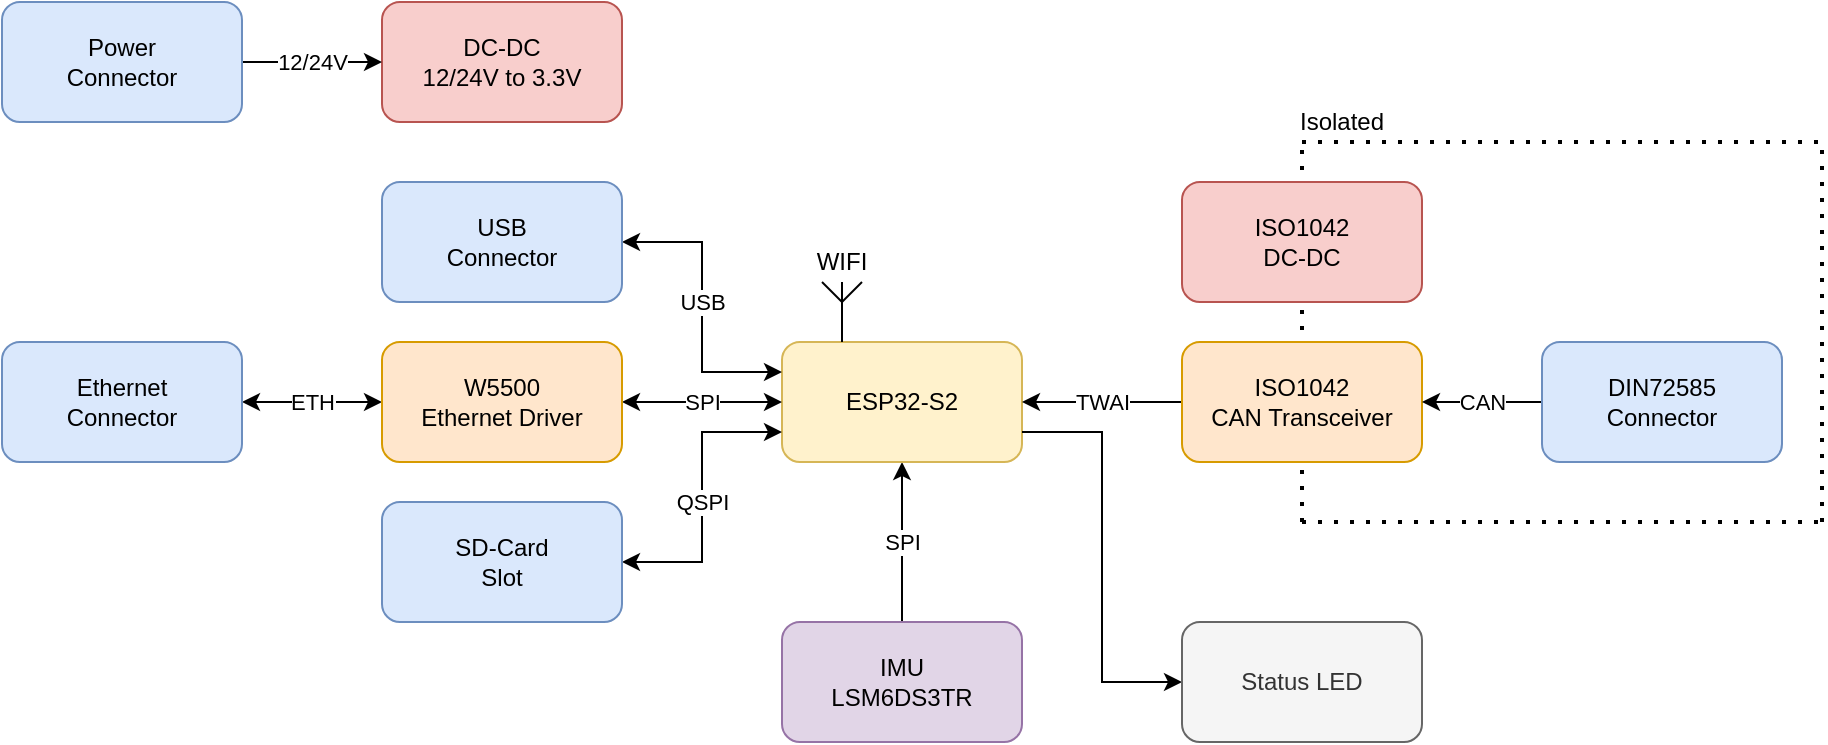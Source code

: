 <mxfile version="15.3.8" type="github">
  <diagram id="efnQxXfEBxXpbUYj1lGG" name="Page-1">
    <mxGraphModel dx="1178" dy="641" grid="1" gridSize="10" guides="1" tooltips="1" connect="1" arrows="1" fold="1" page="1" pageScale="1" pageWidth="850" pageHeight="1100" math="0" shadow="0">
      <root>
        <mxCell id="0" />
        <mxCell id="1" parent="0" />
        <mxCell id="H4YTOPenemWSvNGpPT6h-30" value="" style="endArrow=none;dashed=1;html=1;dashPattern=1 3;strokeWidth=2;" edge="1" parent="1">
          <mxGeometry width="50" height="50" relative="1" as="geometry">
            <mxPoint x="710" y="520" as="sourcePoint" />
            <mxPoint x="710" y="330" as="targetPoint" />
          </mxGeometry>
        </mxCell>
        <mxCell id="H4YTOPenemWSvNGpPT6h-17" value="SPI" style="edgeStyle=orthogonalEdgeStyle;rounded=0;orthogonalLoop=1;jettySize=auto;html=1;exitX=0.5;exitY=1;exitDx=0;exitDy=0;entryX=0.5;entryY=0;entryDx=0;entryDy=0;startArrow=classic;startFill=1;endArrow=none;endFill=0;" edge="1" parent="1" source="H4YTOPenemWSvNGpPT6h-1" target="H4YTOPenemWSvNGpPT6h-16">
          <mxGeometry relative="1" as="geometry" />
        </mxCell>
        <mxCell id="H4YTOPenemWSvNGpPT6h-1" value="ESP32-S2" style="rounded=1;whiteSpace=wrap;html=1;fillColor=#fff2cc;strokeColor=#d6b656;" vertex="1" parent="1">
          <mxGeometry x="450" y="430" width="120" height="60" as="geometry" />
        </mxCell>
        <mxCell id="H4YTOPenemWSvNGpPT6h-18" value="TWAI" style="edgeStyle=orthogonalEdgeStyle;rounded=0;orthogonalLoop=1;jettySize=auto;html=1;exitX=0;exitY=0.5;exitDx=0;exitDy=0;entryX=1;entryY=0.5;entryDx=0;entryDy=0;startArrow=none;startFill=0;endArrow=classic;endFill=1;" edge="1" parent="1" source="H4YTOPenemWSvNGpPT6h-2" target="H4YTOPenemWSvNGpPT6h-1">
          <mxGeometry relative="1" as="geometry" />
        </mxCell>
        <mxCell id="H4YTOPenemWSvNGpPT6h-2" value="ISO1042&lt;br&gt;CAN Transceiver" style="rounded=1;whiteSpace=wrap;html=1;fillColor=#ffe6cc;strokeColor=#d79b00;" vertex="1" parent="1">
          <mxGeometry x="650" y="430" width="120" height="60" as="geometry" />
        </mxCell>
        <mxCell id="H4YTOPenemWSvNGpPT6h-15" value="QSPI" style="edgeStyle=orthogonalEdgeStyle;rounded=0;orthogonalLoop=1;jettySize=auto;html=1;exitX=1;exitY=0.5;exitDx=0;exitDy=0;entryX=0;entryY=0.75;entryDx=0;entryDy=0;startArrow=classic;startFill=1;" edge="1" parent="1" source="H4YTOPenemWSvNGpPT6h-3" target="H4YTOPenemWSvNGpPT6h-1">
          <mxGeometry x="-0.034" relative="1" as="geometry">
            <Array as="points">
              <mxPoint x="410" y="540" />
              <mxPoint x="410" y="475" />
            </Array>
            <mxPoint as="offset" />
          </mxGeometry>
        </mxCell>
        <mxCell id="H4YTOPenemWSvNGpPT6h-3" value="SD-Card&lt;br&gt;Slot" style="rounded=1;whiteSpace=wrap;html=1;fillColor=#dae8fc;strokeColor=#6c8ebf;" vertex="1" parent="1">
          <mxGeometry x="250" y="510" width="120" height="60" as="geometry" />
        </mxCell>
        <mxCell id="H4YTOPenemWSvNGpPT6h-13" value="SPI" style="edgeStyle=orthogonalEdgeStyle;rounded=0;orthogonalLoop=1;jettySize=auto;html=1;exitX=1;exitY=0.5;exitDx=0;exitDy=0;entryX=0;entryY=0.5;entryDx=0;entryDy=0;startArrow=classic;startFill=1;" edge="1" parent="1" source="H4YTOPenemWSvNGpPT6h-7" target="H4YTOPenemWSvNGpPT6h-1">
          <mxGeometry relative="1" as="geometry" />
        </mxCell>
        <mxCell id="H4YTOPenemWSvNGpPT6h-20" value="ETH" style="edgeStyle=orthogonalEdgeStyle;rounded=0;orthogonalLoop=1;jettySize=auto;html=1;exitX=0;exitY=0.5;exitDx=0;exitDy=0;entryX=1;entryY=0.5;entryDx=0;entryDy=0;startArrow=classic;startFill=1;endArrow=classic;endFill=1;" edge="1" parent="1" source="H4YTOPenemWSvNGpPT6h-7" target="H4YTOPenemWSvNGpPT6h-19">
          <mxGeometry relative="1" as="geometry" />
        </mxCell>
        <mxCell id="H4YTOPenemWSvNGpPT6h-7" value="W5500&lt;br&gt;Ethernet Driver" style="rounded=1;whiteSpace=wrap;html=1;fillColor=#ffe6cc;strokeColor=#d79b00;" vertex="1" parent="1">
          <mxGeometry x="250" y="430" width="120" height="60" as="geometry" />
        </mxCell>
        <mxCell id="H4YTOPenemWSvNGpPT6h-8" value="DC-DC&lt;br&gt;12/24V to 3.3V" style="rounded=1;whiteSpace=wrap;html=1;fillColor=#f8cecc;strokeColor=#b85450;" vertex="1" parent="1">
          <mxGeometry x="250" y="260" width="120" height="60" as="geometry" />
        </mxCell>
        <mxCell id="H4YTOPenemWSvNGpPT6h-10" value="ISO1042&lt;br&gt;DC-DC" style="rounded=1;whiteSpace=wrap;html=1;fillColor=#f8cecc;strokeColor=#b85450;" vertex="1" parent="1">
          <mxGeometry x="650" y="350" width="120" height="60" as="geometry" />
        </mxCell>
        <mxCell id="H4YTOPenemWSvNGpPT6h-12" value="USB" style="edgeStyle=orthogonalEdgeStyle;rounded=0;orthogonalLoop=1;jettySize=auto;html=1;exitX=1;exitY=0.5;exitDx=0;exitDy=0;entryX=0;entryY=0.25;entryDx=0;entryDy=0;startArrow=classic;startFill=1;" edge="1" parent="1" source="H4YTOPenemWSvNGpPT6h-11" target="H4YTOPenemWSvNGpPT6h-1">
          <mxGeometry x="-0.035" relative="1" as="geometry">
            <Array as="points">
              <mxPoint x="410" y="380" />
              <mxPoint x="410" y="445" />
            </Array>
            <mxPoint as="offset" />
          </mxGeometry>
        </mxCell>
        <mxCell id="H4YTOPenemWSvNGpPT6h-11" value="USB&lt;br&gt;Connector" style="rounded=1;whiteSpace=wrap;html=1;fillColor=#dae8fc;strokeColor=#6c8ebf;" vertex="1" parent="1">
          <mxGeometry x="250" y="350" width="120" height="60" as="geometry" />
        </mxCell>
        <mxCell id="H4YTOPenemWSvNGpPT6h-16" value="IMU&lt;br&gt;LSM6DS3TR" style="rounded=1;whiteSpace=wrap;html=1;fillColor=#e1d5e7;strokeColor=#9673a6;" vertex="1" parent="1">
          <mxGeometry x="450" y="570" width="120" height="60" as="geometry" />
        </mxCell>
        <mxCell id="H4YTOPenemWSvNGpPT6h-19" value="Ethernet&lt;br&gt;Connector" style="rounded=1;whiteSpace=wrap;html=1;fillColor=#dae8fc;strokeColor=#6c8ebf;" vertex="1" parent="1">
          <mxGeometry x="60" y="430" width="120" height="60" as="geometry" />
        </mxCell>
        <mxCell id="H4YTOPenemWSvNGpPT6h-24" value="" style="endArrow=none;html=1;" edge="1" parent="1">
          <mxGeometry width="50" height="50" relative="1" as="geometry">
            <mxPoint x="480" y="430" as="sourcePoint" />
            <mxPoint x="480" y="400" as="targetPoint" />
          </mxGeometry>
        </mxCell>
        <mxCell id="H4YTOPenemWSvNGpPT6h-25" value="" style="endArrow=none;html=1;" edge="1" parent="1">
          <mxGeometry width="50" height="50" relative="1" as="geometry">
            <mxPoint x="480" y="410" as="sourcePoint" />
            <mxPoint x="490" y="400" as="targetPoint" />
          </mxGeometry>
        </mxCell>
        <mxCell id="H4YTOPenemWSvNGpPT6h-26" value="" style="endArrow=none;html=1;" edge="1" parent="1">
          <mxGeometry width="50" height="50" relative="1" as="geometry">
            <mxPoint x="480" y="410" as="sourcePoint" />
            <mxPoint x="470" y="400" as="targetPoint" />
            <Array as="points" />
          </mxGeometry>
        </mxCell>
        <mxCell id="H4YTOPenemWSvNGpPT6h-27" value="WIFI" style="text;html=1;strokeColor=none;fillColor=none;align=center;verticalAlign=middle;whiteSpace=wrap;rounded=0;" vertex="1" parent="1">
          <mxGeometry x="460" y="380" width="40" height="20" as="geometry" />
        </mxCell>
        <mxCell id="H4YTOPenemWSvNGpPT6h-29" value="CAN" style="edgeStyle=orthogonalEdgeStyle;rounded=0;orthogonalLoop=1;jettySize=auto;html=1;exitX=0;exitY=0.5;exitDx=0;exitDy=0;entryX=1;entryY=0.5;entryDx=0;entryDy=0;startArrow=none;startFill=0;endArrow=classic;endFill=1;" edge="1" parent="1" source="H4YTOPenemWSvNGpPT6h-28" target="H4YTOPenemWSvNGpPT6h-2">
          <mxGeometry relative="1" as="geometry" />
        </mxCell>
        <mxCell id="H4YTOPenemWSvNGpPT6h-28" value="DIN72585&lt;br&gt;Connector" style="rounded=1;whiteSpace=wrap;html=1;fillColor=#dae8fc;strokeColor=#6c8ebf;" vertex="1" parent="1">
          <mxGeometry x="830" y="430" width="120" height="60" as="geometry" />
        </mxCell>
        <mxCell id="H4YTOPenemWSvNGpPT6h-31" value="" style="endArrow=none;dashed=1;html=1;dashPattern=1 3;strokeWidth=2;" edge="1" parent="1">
          <mxGeometry width="50" height="50" relative="1" as="geometry">
            <mxPoint x="710" y="520" as="sourcePoint" />
            <mxPoint x="970" y="520" as="targetPoint" />
          </mxGeometry>
        </mxCell>
        <mxCell id="H4YTOPenemWSvNGpPT6h-32" value="" style="endArrow=none;dashed=1;html=1;dashPattern=1 3;strokeWidth=2;" edge="1" parent="1">
          <mxGeometry width="50" height="50" relative="1" as="geometry">
            <mxPoint x="710" y="330" as="sourcePoint" />
            <mxPoint x="970" y="330" as="targetPoint" />
          </mxGeometry>
        </mxCell>
        <mxCell id="H4YTOPenemWSvNGpPT6h-33" value="" style="endArrow=none;dashed=1;html=1;dashPattern=1 3;strokeWidth=2;" edge="1" parent="1">
          <mxGeometry width="50" height="50" relative="1" as="geometry">
            <mxPoint x="970" y="520" as="sourcePoint" />
            <mxPoint x="970" y="330" as="targetPoint" />
          </mxGeometry>
        </mxCell>
        <mxCell id="H4YTOPenemWSvNGpPT6h-34" value="Isolated" style="text;html=1;strokeColor=none;fillColor=none;align=center;verticalAlign=middle;whiteSpace=wrap;rounded=0;" vertex="1" parent="1">
          <mxGeometry x="710" y="310" width="40" height="20" as="geometry" />
        </mxCell>
        <mxCell id="H4YTOPenemWSvNGpPT6h-37" value="12/24V" style="edgeStyle=orthogonalEdgeStyle;rounded=0;orthogonalLoop=1;jettySize=auto;html=1;exitX=1;exitY=0.5;exitDx=0;exitDy=0;entryX=0;entryY=0.5;entryDx=0;entryDy=0;startArrow=none;startFill=0;endArrow=classic;endFill=1;" edge="1" parent="1" source="H4YTOPenemWSvNGpPT6h-35" target="H4YTOPenemWSvNGpPT6h-8">
          <mxGeometry relative="1" as="geometry" />
        </mxCell>
        <mxCell id="H4YTOPenemWSvNGpPT6h-35" value="Power&lt;br&gt;Connector" style="rounded=1;whiteSpace=wrap;html=1;fillColor=#dae8fc;strokeColor=#6c8ebf;" vertex="1" parent="1">
          <mxGeometry x="60" y="260" width="120" height="60" as="geometry" />
        </mxCell>
        <mxCell id="H4YTOPenemWSvNGpPT6h-39" style="edgeStyle=orthogonalEdgeStyle;rounded=0;orthogonalLoop=1;jettySize=auto;html=1;exitX=0;exitY=0.5;exitDx=0;exitDy=0;entryX=1;entryY=0.75;entryDx=0;entryDy=0;startArrow=classic;startFill=1;endArrow=none;endFill=0;" edge="1" parent="1" source="H4YTOPenemWSvNGpPT6h-38" target="H4YTOPenemWSvNGpPT6h-1">
          <mxGeometry relative="1" as="geometry" />
        </mxCell>
        <mxCell id="H4YTOPenemWSvNGpPT6h-38" value="Status LED" style="rounded=1;whiteSpace=wrap;html=1;fillColor=#f5f5f5;strokeColor=#666666;fontColor=#333333;" vertex="1" parent="1">
          <mxGeometry x="650" y="570" width="120" height="60" as="geometry" />
        </mxCell>
      </root>
    </mxGraphModel>
  </diagram>
</mxfile>
